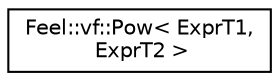 digraph "Graphical Class Hierarchy"
{
 // LATEX_PDF_SIZE
  edge [fontname="Helvetica",fontsize="10",labelfontname="Helvetica",labelfontsize="10"];
  node [fontname="Helvetica",fontsize="10",shape=record];
  rankdir="LR";
  Node0 [label="Feel::vf::Pow\< ExprT1,\l ExprT2 \>",height=0.2,width=0.4,color="black", fillcolor="white", style="filled",URL="$classFeel_1_1vf_1_1Pow.html",tooltip=" "];
}
